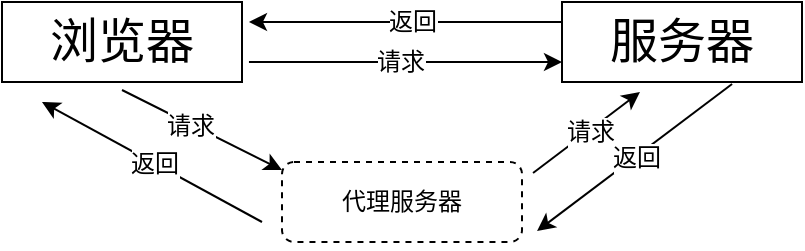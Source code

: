 <mxfile version="20.8.1" type="github">
  <diagram id="L6RQ2ZykLYV3-TmsfMhJ" name="第 1 页">
    <mxGraphModel dx="775" dy="494" grid="1" gridSize="10" guides="1" tooltips="1" connect="1" arrows="1" fold="1" page="1" pageScale="1" pageWidth="827" pageHeight="1169" math="0" shadow="0">
      <root>
        <mxCell id="0" />
        <mxCell id="1" parent="0" />
        <mxCell id="R377XzYp1-sSstpi_tux-1" value="&lt;font style=&quot;font-size: 24px;&quot;&gt;浏览器&lt;/font&gt;" style="rounded=0;whiteSpace=wrap;html=1;" vertex="1" parent="1">
          <mxGeometry x="120" y="160" width="120" height="40" as="geometry" />
        </mxCell>
        <mxCell id="R377XzYp1-sSstpi_tux-2" value="&lt;font style=&quot;font-size: 24px;&quot;&gt;服务器&lt;/font&gt;" style="rounded=0;whiteSpace=wrap;html=1;" vertex="1" parent="1">
          <mxGeometry x="400" y="160" width="120" height="40" as="geometry" />
        </mxCell>
        <mxCell id="R377XzYp1-sSstpi_tux-6" value="" style="endArrow=classic;html=1;rounded=0;fontSize=24;exitX=1.029;exitY=0.75;exitDx=0;exitDy=0;exitPerimeter=0;entryX=0;entryY=0.75;entryDx=0;entryDy=0;" edge="1" parent="1" source="R377XzYp1-sSstpi_tux-1" target="R377XzYp1-sSstpi_tux-2">
          <mxGeometry width="50" height="50" relative="1" as="geometry">
            <mxPoint x="280" y="160" as="sourcePoint" />
            <mxPoint x="330" y="110" as="targetPoint" />
          </mxGeometry>
        </mxCell>
        <mxCell id="R377XzYp1-sSstpi_tux-8" value="请求" style="edgeLabel;html=1;align=center;verticalAlign=middle;resizable=0;points=[];fontSize=12;" vertex="1" connectable="0" parent="R377XzYp1-sSstpi_tux-6">
          <mxGeometry x="-0.041" relative="1" as="geometry">
            <mxPoint as="offset" />
          </mxGeometry>
        </mxCell>
        <mxCell id="R377XzYp1-sSstpi_tux-9" value="" style="endArrow=classic;html=1;rounded=0;fontSize=24;exitX=1.029;exitY=0.75;exitDx=0;exitDy=0;exitPerimeter=0;entryX=0;entryY=0.75;entryDx=0;entryDy=0;" edge="1" parent="1">
          <mxGeometry width="50" height="50" relative="1" as="geometry">
            <mxPoint x="400" y="170" as="sourcePoint" />
            <mxPoint x="243.48" y="170" as="targetPoint" />
          </mxGeometry>
        </mxCell>
        <mxCell id="R377XzYp1-sSstpi_tux-10" value="返回" style="edgeLabel;html=1;align=center;verticalAlign=middle;resizable=0;points=[];fontSize=12;" vertex="1" connectable="0" parent="R377XzYp1-sSstpi_tux-9">
          <mxGeometry x="-0.041" relative="1" as="geometry">
            <mxPoint as="offset" />
          </mxGeometry>
        </mxCell>
        <mxCell id="R377XzYp1-sSstpi_tux-11" value="代理服务器" style="rounded=1;whiteSpace=wrap;html=1;fontSize=12;dashed=1;" vertex="1" parent="1">
          <mxGeometry x="260" y="240" width="120" height="40" as="geometry" />
        </mxCell>
        <mxCell id="R377XzYp1-sSstpi_tux-12" value="" style="endArrow=classic;html=1;rounded=0;fontSize=12;exitX=0.5;exitY=1;exitDx=0;exitDy=0;entryX=0;entryY=0;entryDx=0;entryDy=0;" edge="1" parent="1">
          <mxGeometry width="50" height="50" relative="1" as="geometry">
            <mxPoint x="180" y="204" as="sourcePoint" />
            <mxPoint x="260" y="244" as="targetPoint" />
          </mxGeometry>
        </mxCell>
        <mxCell id="R377XzYp1-sSstpi_tux-14" value="请求" style="edgeLabel;html=1;align=center;verticalAlign=middle;resizable=0;points=[];fontSize=12;" vertex="1" connectable="0" parent="R377XzYp1-sSstpi_tux-12">
          <mxGeometry x="-0.155" y="-1" relative="1" as="geometry">
            <mxPoint as="offset" />
          </mxGeometry>
        </mxCell>
        <mxCell id="R377XzYp1-sSstpi_tux-13" value="" style="endArrow=classic;html=1;rounded=0;fontSize=12;exitX=0.971;exitY=0.013;exitDx=0;exitDy=0;exitPerimeter=0;" edge="1" parent="1">
          <mxGeometry width="50" height="50" relative="1" as="geometry">
            <mxPoint x="385.52" y="245.52" as="sourcePoint" />
            <mxPoint x="439" y="205" as="targetPoint" />
          </mxGeometry>
        </mxCell>
        <mxCell id="R377XzYp1-sSstpi_tux-15" value="请求" style="edgeLabel;html=1;align=center;verticalAlign=middle;resizable=0;points=[];fontSize=12;" vertex="1" connectable="0" parent="R377XzYp1-sSstpi_tux-13">
          <mxGeometry x="0.046" y="-1" relative="1" as="geometry">
            <mxPoint as="offset" />
          </mxGeometry>
        </mxCell>
        <mxCell id="R377XzYp1-sSstpi_tux-16" value="" style="endArrow=classic;html=1;rounded=0;fontSize=12;entryX=1.021;entryY=0.838;entryDx=0;entryDy=0;entryPerimeter=0;exitX=0.667;exitY=1;exitDx=0;exitDy=0;exitPerimeter=0;" edge="1" parent="1">
          <mxGeometry width="50" height="50" relative="1" as="geometry">
            <mxPoint x="485.04" y="201" as="sourcePoint" />
            <mxPoint x="387.52" y="274.52" as="targetPoint" />
          </mxGeometry>
        </mxCell>
        <mxCell id="R377XzYp1-sSstpi_tux-17" value="返回" style="edgeLabel;html=1;align=center;verticalAlign=middle;resizable=0;points=[];fontSize=12;" vertex="1" connectable="0" parent="R377XzYp1-sSstpi_tux-16">
          <mxGeometry x="-0.01" relative="1" as="geometry">
            <mxPoint as="offset" />
          </mxGeometry>
        </mxCell>
        <mxCell id="R377XzYp1-sSstpi_tux-18" value="" style="endArrow=classic;html=1;rounded=0;fontSize=12;" edge="1" parent="1">
          <mxGeometry width="50" height="50" relative="1" as="geometry">
            <mxPoint x="250" y="270" as="sourcePoint" />
            <mxPoint x="140" y="210" as="targetPoint" />
          </mxGeometry>
        </mxCell>
        <mxCell id="R377XzYp1-sSstpi_tux-19" value="返回" style="edgeLabel;html=1;align=center;verticalAlign=middle;resizable=0;points=[];fontSize=12;" vertex="1" connectable="0" parent="R377XzYp1-sSstpi_tux-18">
          <mxGeometry x="-0.01" relative="1" as="geometry">
            <mxPoint as="offset" />
          </mxGeometry>
        </mxCell>
      </root>
    </mxGraphModel>
  </diagram>
</mxfile>
